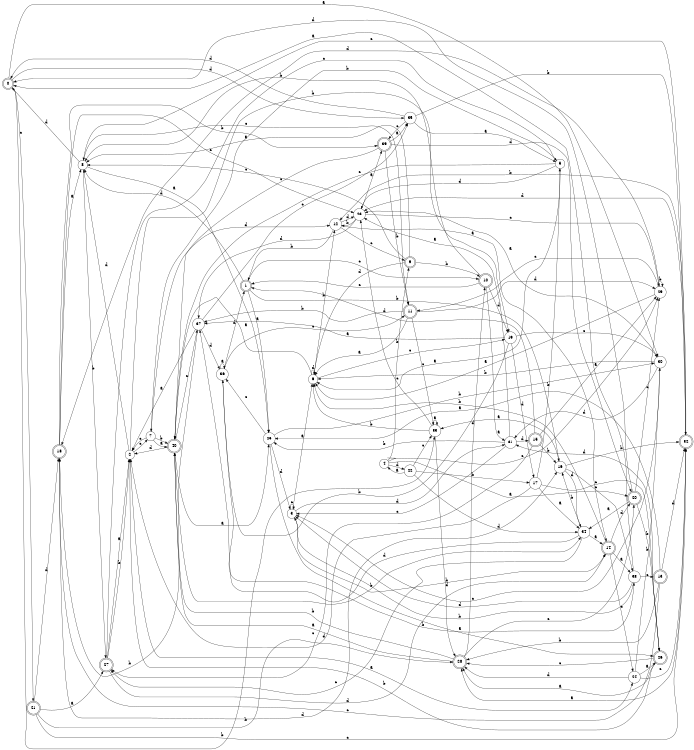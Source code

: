 digraph n33_6 {
__start0 [label="" shape="none"];

rankdir=LR;
size="8,5";

s0 [style="rounded,filled", color="black", fillcolor="white" shape="doublecircle", label="0"];
s1 [style="rounded,filled", color="black", fillcolor="white" shape="doublecircle", label="1"];
s2 [style="filled", color="black", fillcolor="white" shape="circle", label="2"];
s3 [style="filled", color="black", fillcolor="white" shape="circle", label="3"];
s4 [style="filled", color="black", fillcolor="white" shape="circle", label="4"];
s5 [style="filled", color="black", fillcolor="white" shape="circle", label="5"];
s6 [style="filled", color="black", fillcolor="white" shape="circle", label="6"];
s7 [style="filled", color="black", fillcolor="white" shape="circle", label="7"];
s8 [style="filled", color="black", fillcolor="white" shape="circle", label="8"];
s9 [style="rounded,filled", color="black", fillcolor="white" shape="doublecircle", label="9"];
s10 [style="rounded,filled", color="black", fillcolor="white" shape="doublecircle", label="10"];
s11 [style="rounded,filled", color="black", fillcolor="white" shape="doublecircle", label="11"];
s12 [style="filled", color="black", fillcolor="white" shape="circle", label="12"];
s13 [style="rounded,filled", color="black", fillcolor="white" shape="doublecircle", label="13"];
s14 [style="rounded,filled", color="black", fillcolor="white" shape="doublecircle", label="14"];
s15 [style="rounded,filled", color="black", fillcolor="white" shape="doublecircle", label="15"];
s16 [style="filled", color="black", fillcolor="white" shape="circle", label="16"];
s17 [style="filled", color="black", fillcolor="white" shape="circle", label="17"];
s18 [style="rounded,filled", color="black", fillcolor="white" shape="doublecircle", label="18"];
s19 [style="filled", color="black", fillcolor="white" shape="circle", label="19"];
s20 [style="rounded,filled", color="black", fillcolor="white" shape="doublecircle", label="20"];
s21 [style="rounded,filled", color="black", fillcolor="white" shape="doublecircle", label="21"];
s22 [style="filled", color="black", fillcolor="white" shape="circle", label="22"];
s23 [style="filled", color="black", fillcolor="white" shape="circle", label="23"];
s24 [style="filled", color="black", fillcolor="white" shape="circle", label="24"];
s25 [style="filled", color="black", fillcolor="white" shape="circle", label="25"];
s26 [style="rounded,filled", color="black", fillcolor="white" shape="doublecircle", label="26"];
s27 [style="rounded,filled", color="black", fillcolor="white" shape="doublecircle", label="27"];
s28 [style="rounded,filled", color="black", fillcolor="white" shape="doublecircle", label="28"];
s29 [style="filled", color="black", fillcolor="white" shape="circle", label="29"];
s30 [style="filled", color="black", fillcolor="white" shape="circle", label="30"];
s31 [style="filled", color="black", fillcolor="white" shape="circle", label="31"];
s32 [style="rounded,filled", color="black", fillcolor="white" shape="doublecircle", label="32"];
s33 [style="filled", color="black", fillcolor="white" shape="circle", label="33"];
s34 [style="filled", color="black", fillcolor="white" shape="circle", label="34"];
s35 [style="filled", color="black", fillcolor="white" shape="circle", label="35"];
s36 [style="filled", color="black", fillcolor="white" shape="circle", label="36"];
s37 [style="filled", color="black", fillcolor="white" shape="circle", label="37"];
s38 [style="filled", color="black", fillcolor="white" shape="circle", label="38"];
s39 [style="rounded,filled", color="black", fillcolor="white" shape="doublecircle", label="39"];
s40 [style="rounded,filled", color="black", fillcolor="white" shape="doublecircle", label="40"];
s0 -> s30 [label="a"];
s0 -> s33 [label="b"];
s0 -> s21 [label="c"];
s0 -> s35 [label="d"];
s1 -> s25 [label="a"];
s1 -> s16 [label="b"];
s1 -> s10 [label="c"];
s1 -> s8 [label="d"];
s2 -> s24 [label="a"];
s2 -> s19 [label="b"];
s2 -> s7 [label="c"];
s2 -> s8 [label="d"];
s3 -> s6 [label="a"];
s3 -> s14 [label="b"];
s3 -> s3 [label="c"];
s3 -> s31 [label="d"];
s4 -> s20 [label="a"];
s4 -> s9 [label="b"];
s4 -> s29 [label="c"];
s4 -> s22 [label="d"];
s5 -> s6 [label="a"];
s5 -> s7 [label="b"];
s5 -> s40 [label="c"];
s5 -> s23 [label="d"];
s6 -> s40 [label="a"];
s6 -> s12 [label="b"];
s6 -> s19 [label="c"];
s6 -> s6 [label="d"];
s7 -> s40 [label="a"];
s7 -> s40 [label="b"];
s7 -> s2 [label="c"];
s7 -> s12 [label="d"];
s8 -> s25 [label="a"];
s8 -> s27 [label="b"];
s8 -> s11 [label="c"];
s8 -> s0 [label="d"];
s9 -> s8 [label="a"];
s9 -> s10 [label="b"];
s9 -> s8 [label="c"];
s9 -> s6 [label="d"];
s10 -> s31 [label="a"];
s10 -> s8 [label="b"];
s10 -> s1 [label="c"];
s10 -> s19 [label="d"];
s11 -> s6 [label="a"];
s11 -> s37 [label="b"];
s11 -> s33 [label="c"];
s11 -> s29 [label="d"];
s12 -> s14 [label="a"];
s12 -> s1 [label="b"];
s12 -> s9 [label="c"];
s12 -> s23 [label="d"];
s13 -> s25 [label="a"];
s13 -> s28 [label="b"];
s13 -> s18 [label="c"];
s13 -> s32 [label="d"];
s14 -> s38 [label="a"];
s14 -> s6 [label="b"];
s14 -> s24 [label="c"];
s14 -> s20 [label="d"];
s15 -> s29 [label="a"];
s15 -> s16 [label="b"];
s15 -> s27 [label="c"];
s15 -> s1 [label="d"];
s16 -> s33 [label="a"];
s16 -> s32 [label="b"];
s16 -> s38 [label="c"];
s16 -> s34 [label="d"];
s17 -> s34 [label="a"];
s17 -> s5 [label="b"];
s17 -> s26 [label="c"];
s17 -> s2 [label="d"];
s18 -> s8 [label="a"];
s18 -> s39 [label="b"];
s18 -> s23 [label="c"];
s18 -> s16 [label="d"];
s19 -> s37 [label="a"];
s19 -> s36 [label="b"];
s19 -> s30 [label="c"];
s19 -> s17 [label="d"];
s20 -> s34 [label="a"];
s20 -> s26 [label="b"];
s20 -> s29 [label="c"];
s20 -> s0 [label="d"];
s21 -> s27 [label="a"];
s21 -> s28 [label="b"];
s21 -> s32 [label="c"];
s21 -> s18 [label="d"];
s22 -> s4 [label="a"];
s22 -> s17 [label="b"];
s22 -> s33 [label="c"];
s22 -> s34 [label="d"];
s23 -> s39 [label="a"];
s23 -> s12 [label="b"];
s23 -> s29 [label="c"];
s23 -> s37 [label="d"];
s24 -> s26 [label="a"];
s24 -> s30 [label="b"];
s24 -> s32 [label="c"];
s24 -> s28 [label="d"];
s25 -> s26 [label="a"];
s25 -> s30 [label="b"];
s25 -> s36 [label="c"];
s25 -> s3 [label="d"];
s26 -> s28 [label="a"];
s26 -> s2 [label="b"];
s26 -> s28 [label="c"];
s26 -> s31 [label="d"];
s27 -> s2 [label="a"];
s27 -> s2 [label="b"];
s27 -> s5 [label="c"];
s27 -> s14 [label="d"];
s28 -> s40 [label="a"];
s28 -> s40 [label="b"];
s28 -> s20 [label="c"];
s28 -> s10 [label="d"];
s29 -> s6 [label="a"];
s29 -> s29 [label="b"];
s29 -> s11 [label="c"];
s29 -> s18 [label="d"];
s30 -> s23 [label="a"];
s30 -> s6 [label="b"];
s30 -> s3 [label="c"];
s30 -> s31 [label="d"];
s31 -> s23 [label="a"];
s31 -> s25 [label="b"];
s31 -> s3 [label="c"];
s31 -> s15 [label="d"];
s32 -> s28 [label="a"];
s32 -> s12 [label="b"];
s32 -> s8 [label="c"];
s32 -> s23 [label="d"];
s33 -> s33 [label="a"];
s33 -> s6 [label="b"];
s33 -> s23 [label="c"];
s33 -> s28 [label="d"];
s34 -> s14 [label="a"];
s34 -> s16 [label="b"];
s34 -> s27 [label="c"];
s34 -> s37 [label="d"];
s35 -> s5 [label="a"];
s35 -> s32 [label="b"];
s35 -> s39 [label="c"];
s35 -> s0 [label="d"];
s36 -> s36 [label="a"];
s36 -> s38 [label="b"];
s36 -> s11 [label="c"];
s36 -> s1 [label="d"];
s37 -> s2 [label="a"];
s37 -> s18 [label="b"];
s37 -> s35 [label="c"];
s37 -> s36 [label="d"];
s38 -> s0 [label="a"];
s38 -> s3 [label="b"];
s38 -> s13 [label="c"];
s38 -> s3 [label="d"];
s39 -> s35 [label="a"];
s39 -> s11 [label="b"];
s39 -> s40 [label="c"];
s39 -> s20 [label="d"];
s40 -> s25 [label="a"];
s40 -> s34 [label="b"];
s40 -> s37 [label="c"];
s40 -> s2 [label="d"];

}